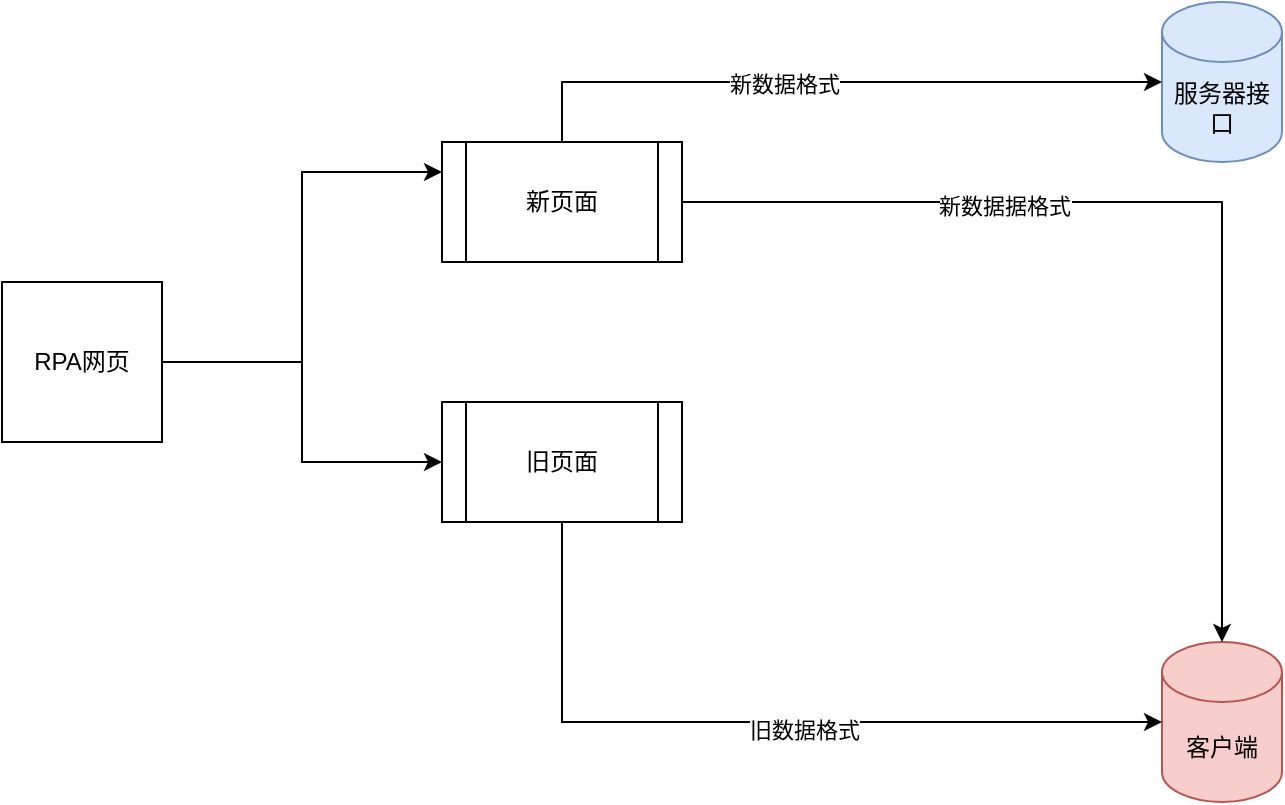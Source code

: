 <mxfile version="25.0.3">
  <diagram id="C5RBs43oDa-KdzZeNtuy" name="Page-1">
    <mxGraphModel dx="2074" dy="1155" grid="1" gridSize="10" guides="1" tooltips="1" connect="1" arrows="1" fold="1" page="1" pageScale="1" pageWidth="827" pageHeight="1169" math="0" shadow="0">
      <root>
        <mxCell id="WIyWlLk6GJQsqaUBKTNV-0" />
        <mxCell id="WIyWlLk6GJQsqaUBKTNV-1" parent="WIyWlLk6GJQsqaUBKTNV-0" />
        <mxCell id="3Llb6DlofzivT68M9og8-8" style="edgeStyle=orthogonalEdgeStyle;rounded=0;orthogonalLoop=1;jettySize=auto;html=1;entryX=0;entryY=0.25;entryDx=0;entryDy=0;" edge="1" parent="WIyWlLk6GJQsqaUBKTNV-1" source="3Llb6DlofzivT68M9og8-1" target="3Llb6DlofzivT68M9og8-6">
          <mxGeometry relative="1" as="geometry">
            <Array as="points">
              <mxPoint x="200" y="250" />
              <mxPoint x="200" y="155" />
            </Array>
          </mxGeometry>
        </mxCell>
        <mxCell id="3Llb6DlofzivT68M9og8-9" style="edgeStyle=orthogonalEdgeStyle;rounded=0;orthogonalLoop=1;jettySize=auto;html=1;" edge="1" parent="WIyWlLk6GJQsqaUBKTNV-1" source="3Llb6DlofzivT68M9og8-1" target="3Llb6DlofzivT68M9og8-7">
          <mxGeometry relative="1" as="geometry" />
        </mxCell>
        <mxCell id="3Llb6DlofzivT68M9og8-1" value="RPA网页" style="whiteSpace=wrap;html=1;aspect=fixed;" vertex="1" parent="WIyWlLk6GJQsqaUBKTNV-1">
          <mxGeometry x="50" y="210" width="80" height="80" as="geometry" />
        </mxCell>
        <mxCell id="3Llb6DlofzivT68M9og8-2" value="客户端" style="shape=cylinder3;whiteSpace=wrap;html=1;boundedLbl=1;backgroundOutline=1;size=15;fillColor=#f8cecc;strokeColor=#b85450;" vertex="1" parent="WIyWlLk6GJQsqaUBKTNV-1">
          <mxGeometry x="630" y="390" width="60" height="80" as="geometry" />
        </mxCell>
        <mxCell id="3Llb6DlofzivT68M9og8-3" value="服务器接口" style="shape=cylinder3;whiteSpace=wrap;html=1;boundedLbl=1;backgroundOutline=1;size=15;fillColor=#dae8fc;strokeColor=#6c8ebf;" vertex="1" parent="WIyWlLk6GJQsqaUBKTNV-1">
          <mxGeometry x="630" y="70" width="60" height="80" as="geometry" />
        </mxCell>
        <mxCell id="3Llb6DlofzivT68M9og8-10" style="edgeStyle=orthogonalEdgeStyle;rounded=0;orthogonalLoop=1;jettySize=auto;html=1;exitX=0.5;exitY=0;exitDx=0;exitDy=0;" edge="1" parent="WIyWlLk6GJQsqaUBKTNV-1" source="3Llb6DlofzivT68M9og8-6" target="3Llb6DlofzivT68M9og8-3">
          <mxGeometry relative="1" as="geometry" />
        </mxCell>
        <mxCell id="3Llb6DlofzivT68M9og8-11" value="新数据格式" style="edgeLabel;html=1;align=center;verticalAlign=middle;resizable=0;points=[];" vertex="1" connectable="0" parent="3Llb6DlofzivT68M9og8-10">
          <mxGeometry x="-0.145" y="-1" relative="1" as="geometry">
            <mxPoint as="offset" />
          </mxGeometry>
        </mxCell>
        <mxCell id="3Llb6DlofzivT68M9og8-6" value="新页面" style="shape=process;whiteSpace=wrap;html=1;backgroundOutline=1;" vertex="1" parent="WIyWlLk6GJQsqaUBKTNV-1">
          <mxGeometry x="270" y="140" width="120" height="60" as="geometry" />
        </mxCell>
        <mxCell id="3Llb6DlofzivT68M9og8-12" style="edgeStyle=orthogonalEdgeStyle;rounded=0;orthogonalLoop=1;jettySize=auto;html=1;" edge="1" parent="WIyWlLk6GJQsqaUBKTNV-1" source="3Llb6DlofzivT68M9og8-7" target="3Llb6DlofzivT68M9og8-2">
          <mxGeometry relative="1" as="geometry">
            <Array as="points">
              <mxPoint x="330" y="430" />
            </Array>
          </mxGeometry>
        </mxCell>
        <mxCell id="3Llb6DlofzivT68M9og8-13" value="旧数据格式" style="edgeLabel;html=1;align=center;verticalAlign=middle;resizable=0;points=[];" vertex="1" connectable="0" parent="3Llb6DlofzivT68M9og8-12">
          <mxGeometry x="0.105" y="-4" relative="1" as="geometry">
            <mxPoint as="offset" />
          </mxGeometry>
        </mxCell>
        <mxCell id="3Llb6DlofzivT68M9og8-7" value="旧页面" style="shape=process;whiteSpace=wrap;html=1;backgroundOutline=1;" vertex="1" parent="WIyWlLk6GJQsqaUBKTNV-1">
          <mxGeometry x="270" y="270" width="120" height="60" as="geometry" />
        </mxCell>
        <mxCell id="3Llb6DlofzivT68M9og8-14" style="edgeStyle=orthogonalEdgeStyle;rounded=0;orthogonalLoop=1;jettySize=auto;html=1;entryX=0.5;entryY=0;entryDx=0;entryDy=0;entryPerimeter=0;" edge="1" parent="WIyWlLk6GJQsqaUBKTNV-1" source="3Llb6DlofzivT68M9og8-6" target="3Llb6DlofzivT68M9og8-2">
          <mxGeometry relative="1" as="geometry" />
        </mxCell>
        <mxCell id="3Llb6DlofzivT68M9og8-15" value="新数据据格式" style="edgeLabel;html=1;align=center;verticalAlign=middle;resizable=0;points=[];" vertex="1" connectable="0" parent="3Llb6DlofzivT68M9og8-14">
          <mxGeometry x="-0.343" y="-2" relative="1" as="geometry">
            <mxPoint as="offset" />
          </mxGeometry>
        </mxCell>
      </root>
    </mxGraphModel>
  </diagram>
</mxfile>
